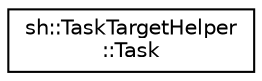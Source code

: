 digraph "Graphical Class Hierarchy"
{
 // LATEX_PDF_SIZE
  edge [fontname="Helvetica",fontsize="10",labelfontname="Helvetica",labelfontsize="10"];
  node [fontname="Helvetica",fontsize="10",shape=record];
  rankdir="LR";
  Node0 [label="sh::TaskTargetHelper\l::Task",height=0.2,width=0.4,color="black", fillcolor="white", style="filled",URL="$classsh_1_1_task_target_helper_1_1_task.html",tooltip=" "];
}
